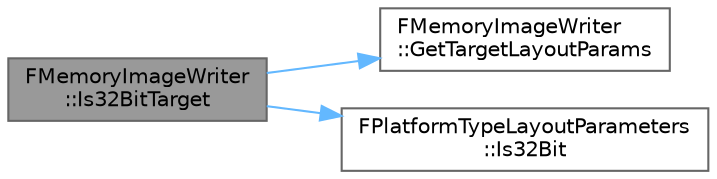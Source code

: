 digraph "FMemoryImageWriter::Is32BitTarget"
{
 // INTERACTIVE_SVG=YES
 // LATEX_PDF_SIZE
  bgcolor="transparent";
  edge [fontname=Helvetica,fontsize=10,labelfontname=Helvetica,labelfontsize=10];
  node [fontname=Helvetica,fontsize=10,shape=box,height=0.2,width=0.4];
  rankdir="LR";
  Node1 [id="Node000001",label="FMemoryImageWriter\l::Is32BitTarget",height=0.2,width=0.4,color="gray40", fillcolor="grey60", style="filled", fontcolor="black",tooltip=" "];
  Node1 -> Node2 [id="edge1_Node000001_Node000002",color="steelblue1",style="solid",tooltip=" "];
  Node2 [id="Node000002",label="FMemoryImageWriter\l::GetTargetLayoutParams",height=0.2,width=0.4,color="grey40", fillcolor="white", style="filled",URL="$d7/db2/classFMemoryImageWriter.html#a75f4984bd96c6acfc8d366a3b095c889",tooltip=" "];
  Node1 -> Node3 [id="edge2_Node000001_Node000003",color="steelblue1",style="solid",tooltip=" "];
  Node3 [id="Node000003",label="FPlatformTypeLayoutParameters\l::Is32Bit",height=0.2,width=0.4,color="grey40", fillcolor="white", style="filled",URL="$d3/dc5/structFPlatformTypeLayoutParameters.html#a8a73fe48e603bdb0dd0466675c10eab2",tooltip=" "];
}
